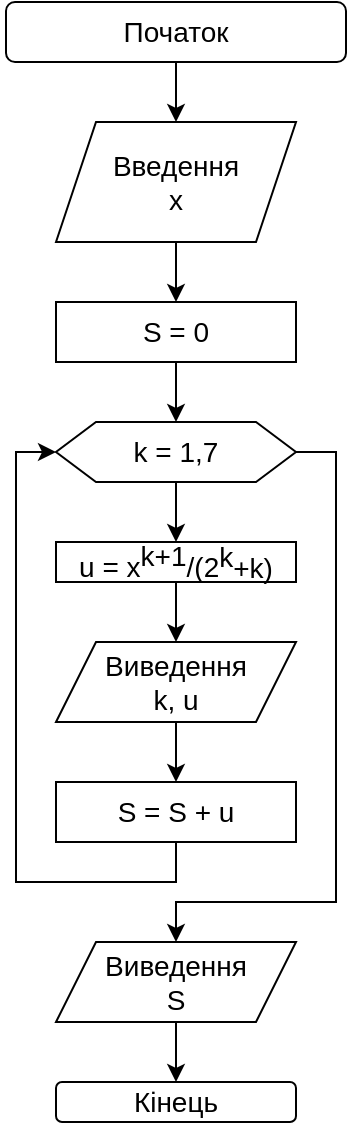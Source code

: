 <mxfile version="20.5.1" type="device"><diagram id="C5RBs43oDa-KdzZeNtuy" name="Page-1"><mxGraphModel dx="1597" dy="842" grid="1" gridSize="10" guides="1" tooltips="1" connect="1" arrows="1" fold="1" page="1" pageScale="1" pageWidth="827" pageHeight="1169" math="0" shadow="0"><root><mxCell id="WIyWlLk6GJQsqaUBKTNV-0"/><mxCell id="WIyWlLk6GJQsqaUBKTNV-1" parent="WIyWlLk6GJQsqaUBKTNV-0"/><mxCell id="93eFTitlRkSezmn1UI5Q-9" style="edgeStyle=orthogonalEdgeStyle;rounded=0;orthogonalLoop=1;jettySize=auto;html=1;exitX=0.5;exitY=1;exitDx=0;exitDy=0;entryX=0.5;entryY=0;entryDx=0;entryDy=0;fontSize=14;" edge="1" parent="WIyWlLk6GJQsqaUBKTNV-1" source="93eFTitlRkSezmn1UI5Q-0" target="93eFTitlRkSezmn1UI5Q-1"><mxGeometry relative="1" as="geometry"/></mxCell><mxCell id="93eFTitlRkSezmn1UI5Q-0" value="Початок" style="rounded=1;whiteSpace=wrap;html=1;fontSize=14;" vertex="1" parent="WIyWlLk6GJQsqaUBKTNV-1"><mxGeometry x="40" y="40" width="170" height="30" as="geometry"/></mxCell><mxCell id="93eFTitlRkSezmn1UI5Q-10" style="edgeStyle=orthogonalEdgeStyle;rounded=0;orthogonalLoop=1;jettySize=auto;html=1;exitX=0.5;exitY=1;exitDx=0;exitDy=0;entryX=0.5;entryY=0;entryDx=0;entryDy=0;fontSize=14;" edge="1" parent="WIyWlLk6GJQsqaUBKTNV-1" source="93eFTitlRkSezmn1UI5Q-1" target="93eFTitlRkSezmn1UI5Q-2"><mxGeometry relative="1" as="geometry"/></mxCell><mxCell id="93eFTitlRkSezmn1UI5Q-1" value="Введення&lt;br&gt;x" style="shape=parallelogram;perimeter=parallelogramPerimeter;whiteSpace=wrap;html=1;fixedSize=1;fontSize=14;" vertex="1" parent="WIyWlLk6GJQsqaUBKTNV-1"><mxGeometry x="65" y="100" width="120" height="60" as="geometry"/></mxCell><mxCell id="93eFTitlRkSezmn1UI5Q-13" style="edgeStyle=orthogonalEdgeStyle;rounded=0;orthogonalLoop=1;jettySize=auto;html=1;exitX=0.5;exitY=1;exitDx=0;exitDy=0;entryX=0.5;entryY=0;entryDx=0;entryDy=0;fontSize=14;" edge="1" parent="WIyWlLk6GJQsqaUBKTNV-1" source="93eFTitlRkSezmn1UI5Q-2" target="93eFTitlRkSezmn1UI5Q-3"><mxGeometry relative="1" as="geometry"/></mxCell><mxCell id="93eFTitlRkSezmn1UI5Q-2" value="S = 0" style="rounded=0;whiteSpace=wrap;html=1;fontSize=14;" vertex="1" parent="WIyWlLk6GJQsqaUBKTNV-1"><mxGeometry x="65" y="190" width="120" height="30" as="geometry"/></mxCell><mxCell id="93eFTitlRkSezmn1UI5Q-16" style="edgeStyle=orthogonalEdgeStyle;rounded=0;orthogonalLoop=1;jettySize=auto;html=1;exitX=0.5;exitY=1;exitDx=0;exitDy=0;entryX=0.5;entryY=0;entryDx=0;entryDy=0;fontSize=14;" edge="1" parent="WIyWlLk6GJQsqaUBKTNV-1" source="93eFTitlRkSezmn1UI5Q-3" target="93eFTitlRkSezmn1UI5Q-4"><mxGeometry relative="1" as="geometry"/></mxCell><mxCell id="93eFTitlRkSezmn1UI5Q-21" style="edgeStyle=orthogonalEdgeStyle;rounded=0;orthogonalLoop=1;jettySize=auto;html=1;exitX=1;exitY=0.5;exitDx=0;exitDy=0;entryX=0.5;entryY=0;entryDx=0;entryDy=0;fontSize=14;" edge="1" parent="WIyWlLk6GJQsqaUBKTNV-1" source="93eFTitlRkSezmn1UI5Q-3" target="93eFTitlRkSezmn1UI5Q-7"><mxGeometry relative="1" as="geometry"><Array as="points"><mxPoint x="205" y="265"/><mxPoint x="205" y="490"/><mxPoint x="125" y="490"/></Array></mxGeometry></mxCell><mxCell id="93eFTitlRkSezmn1UI5Q-3" value="k = 1,7" style="shape=hexagon;perimeter=hexagonPerimeter2;whiteSpace=wrap;html=1;fixedSize=1;fontSize=14;" vertex="1" parent="WIyWlLk6GJQsqaUBKTNV-1"><mxGeometry x="65" y="250" width="120" height="30" as="geometry"/></mxCell><mxCell id="93eFTitlRkSezmn1UI5Q-17" style="edgeStyle=orthogonalEdgeStyle;rounded=0;orthogonalLoop=1;jettySize=auto;html=1;exitX=0.5;exitY=1;exitDx=0;exitDy=0;entryX=0.5;entryY=0;entryDx=0;entryDy=0;fontSize=14;" edge="1" parent="WIyWlLk6GJQsqaUBKTNV-1" source="93eFTitlRkSezmn1UI5Q-4" target="93eFTitlRkSezmn1UI5Q-5"><mxGeometry relative="1" as="geometry"/></mxCell><mxCell id="93eFTitlRkSezmn1UI5Q-4" value="u = x&lt;sup style=&quot;font-size: 14px;&quot;&gt;k+1&lt;/sup&gt;/(2&lt;span style=&quot;font-size: 14px;&quot;&gt;&lt;sup style=&quot;font-size: 14px;&quot;&gt;k&lt;/sup&gt;+k)&lt;/span&gt;" style="rounded=0;whiteSpace=wrap;html=1;fontSize=14;" vertex="1" parent="WIyWlLk6GJQsqaUBKTNV-1"><mxGeometry x="65" y="310" width="120" height="20" as="geometry"/></mxCell><mxCell id="93eFTitlRkSezmn1UI5Q-18" style="edgeStyle=orthogonalEdgeStyle;rounded=0;orthogonalLoop=1;jettySize=auto;html=1;exitX=0.5;exitY=1;exitDx=0;exitDy=0;entryX=0.5;entryY=0;entryDx=0;entryDy=0;fontSize=14;" edge="1" parent="WIyWlLk6GJQsqaUBKTNV-1" source="93eFTitlRkSezmn1UI5Q-5" target="93eFTitlRkSezmn1UI5Q-6"><mxGeometry relative="1" as="geometry"/></mxCell><mxCell id="93eFTitlRkSezmn1UI5Q-5" value="Виведення&lt;br style=&quot;font-size: 14px;&quot;&gt;k, u" style="shape=parallelogram;perimeter=parallelogramPerimeter;whiteSpace=wrap;html=1;fixedSize=1;fontSize=14;" vertex="1" parent="WIyWlLk6GJQsqaUBKTNV-1"><mxGeometry x="65" y="360" width="120" height="40" as="geometry"/></mxCell><mxCell id="93eFTitlRkSezmn1UI5Q-20" style="edgeStyle=orthogonalEdgeStyle;rounded=0;orthogonalLoop=1;jettySize=auto;html=1;exitX=0.5;exitY=1;exitDx=0;exitDy=0;entryX=0;entryY=0.5;entryDx=0;entryDy=0;fontSize=14;" edge="1" parent="WIyWlLk6GJQsqaUBKTNV-1" source="93eFTitlRkSezmn1UI5Q-6" target="93eFTitlRkSezmn1UI5Q-3"><mxGeometry relative="1" as="geometry"/></mxCell><mxCell id="93eFTitlRkSezmn1UI5Q-6" value="S = S + u" style="rounded=0;whiteSpace=wrap;html=1;fontSize=14;" vertex="1" parent="WIyWlLk6GJQsqaUBKTNV-1"><mxGeometry x="65" y="430" width="120" height="30" as="geometry"/></mxCell><mxCell id="93eFTitlRkSezmn1UI5Q-19" style="edgeStyle=orthogonalEdgeStyle;rounded=0;orthogonalLoop=1;jettySize=auto;html=1;exitX=0.5;exitY=1;exitDx=0;exitDy=0;entryX=0.5;entryY=0;entryDx=0;entryDy=0;fontSize=14;" edge="1" parent="WIyWlLk6GJQsqaUBKTNV-1" source="93eFTitlRkSezmn1UI5Q-7" target="93eFTitlRkSezmn1UI5Q-8"><mxGeometry relative="1" as="geometry"/></mxCell><mxCell id="93eFTitlRkSezmn1UI5Q-7" value="Виведення&lt;br style=&quot;font-size: 14px;&quot;&gt;S" style="shape=parallelogram;perimeter=parallelogramPerimeter;whiteSpace=wrap;html=1;fixedSize=1;fontSize=14;" vertex="1" parent="WIyWlLk6GJQsqaUBKTNV-1"><mxGeometry x="65" y="510" width="120" height="40" as="geometry"/></mxCell><mxCell id="93eFTitlRkSezmn1UI5Q-8" value="Кінець" style="rounded=1;whiteSpace=wrap;html=1;fontSize=14;" vertex="1" parent="WIyWlLk6GJQsqaUBKTNV-1"><mxGeometry x="65" y="580" width="120" height="20" as="geometry"/></mxCell></root></mxGraphModel></diagram></mxfile>